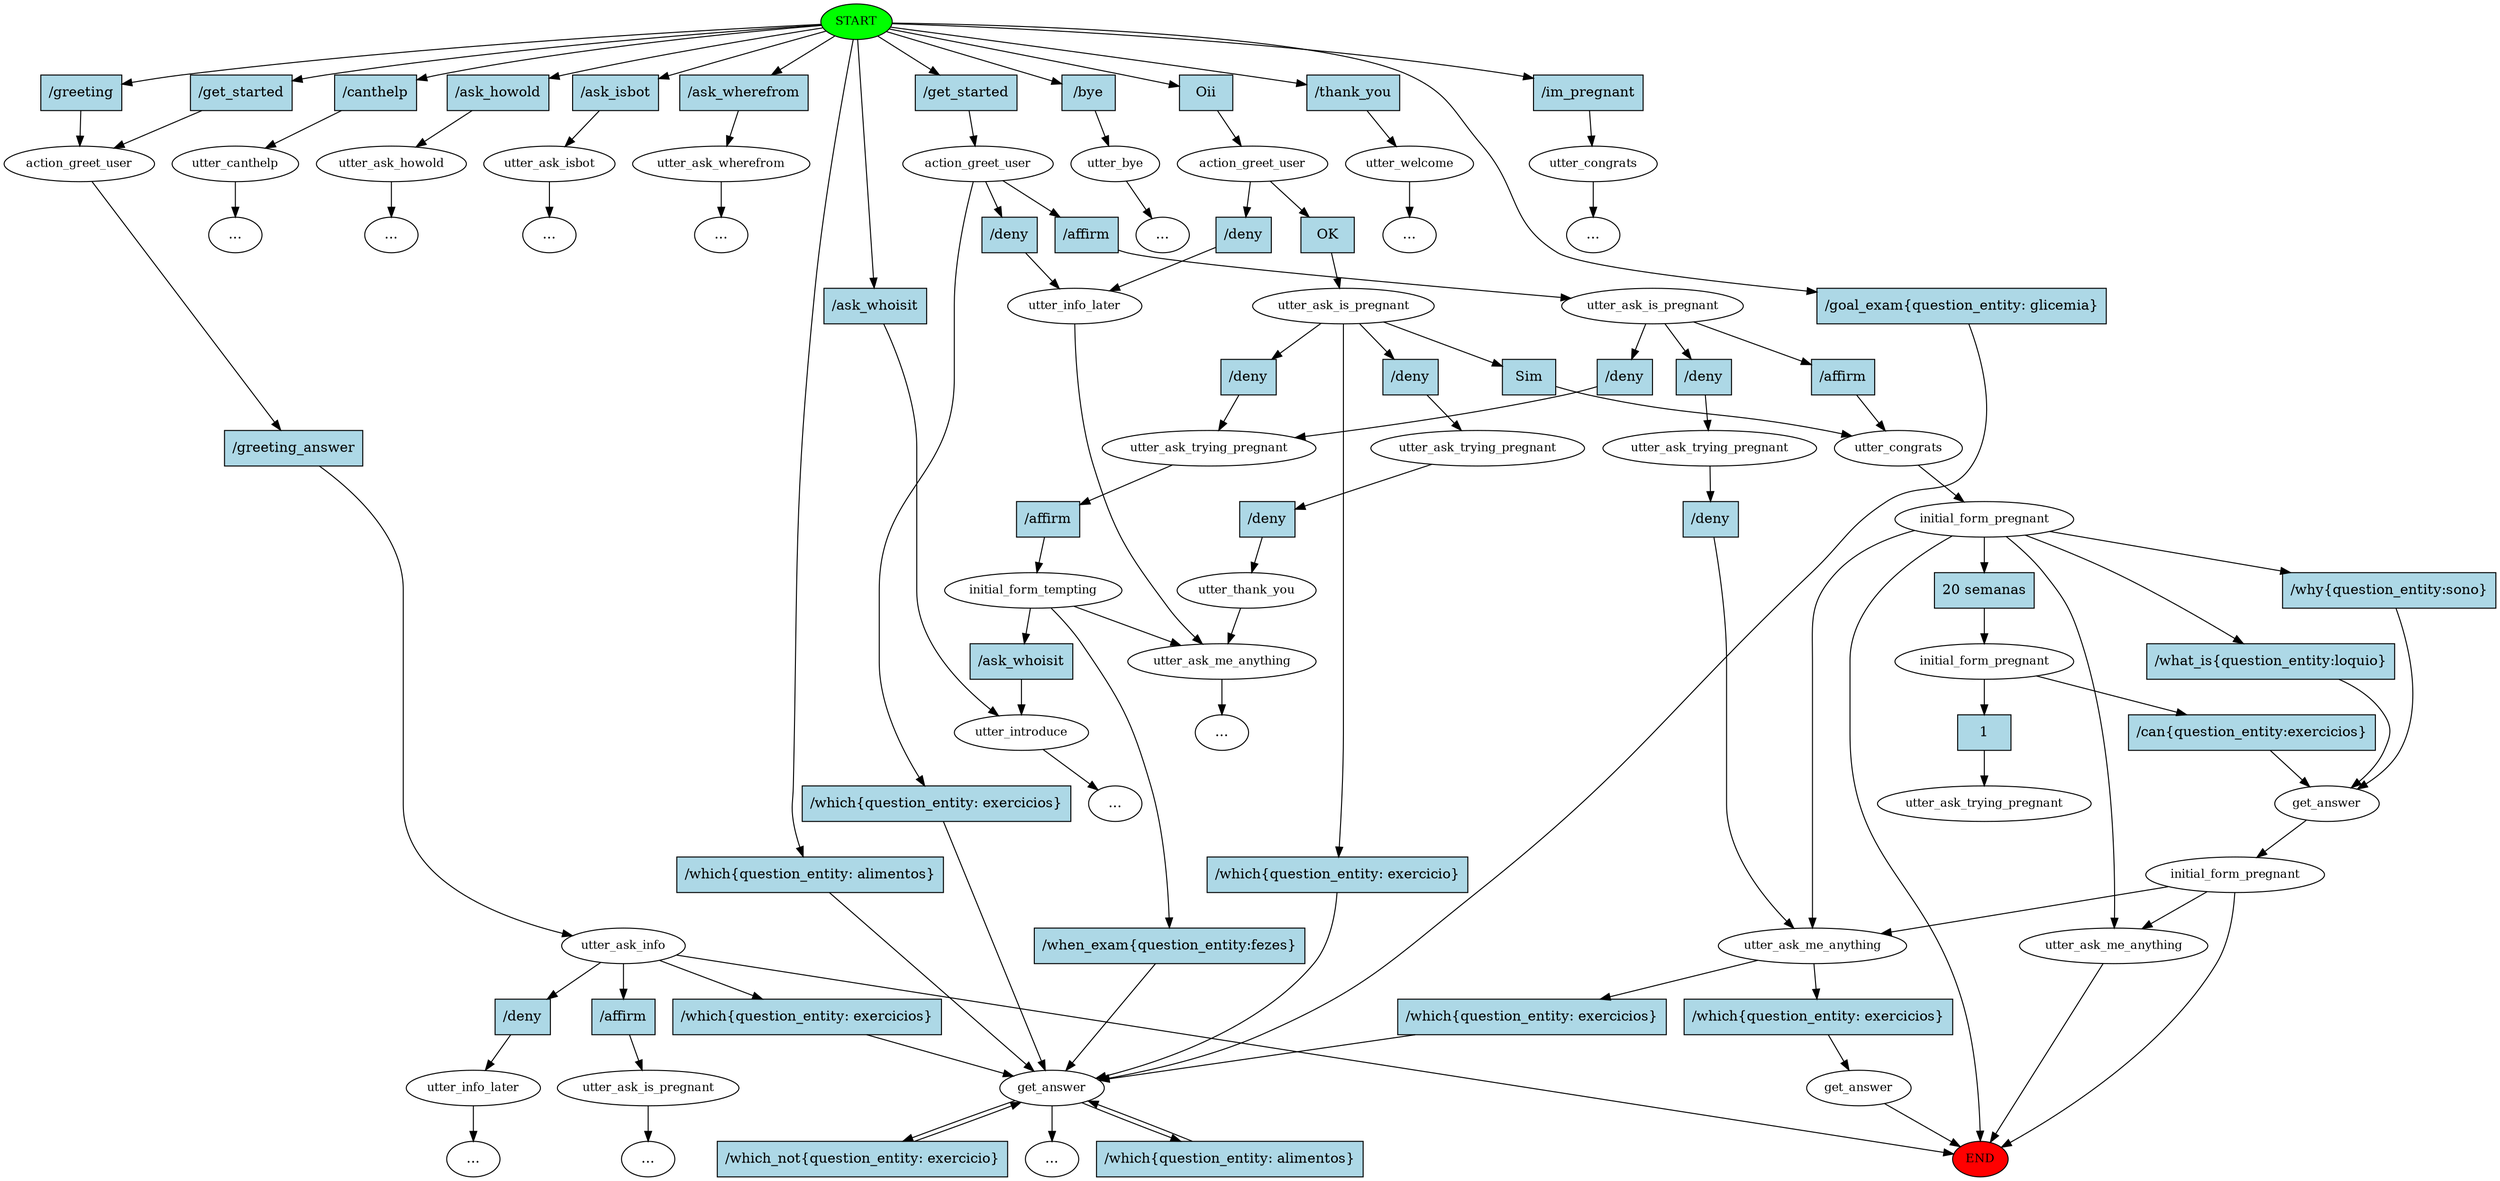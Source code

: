 digraph  {
0 [class="start active", fillcolor=green, fontsize=12, label=START, style=filled];
"-1" [class=end, fillcolor=red, fontsize=12, label=END, style=filled];
1 [class="", fontsize=12, label=action_greet_user];
2 [class="", fontsize=12, label=utter_ask_info];
3 [class="", fontsize=12, label=utter_ask_is_pregnant];
9 [class="", fontsize=12, label=utter_info_later];
"-5" [class=ellipsis, label="..."];
10 [class="", fontsize=12, label=utter_canthelp];
"-6" [class=ellipsis, label="..."];
11 [class="", fontsize=12, label=utter_ask_howold];
"-8" [class=ellipsis, label="..."];
13 [class="", fontsize=12, label=utter_ask_isbot];
"-9" [class=ellipsis, label="..."];
14 [class="", fontsize=12, label=utter_ask_wherefrom];
"-12" [class=ellipsis, label="..."];
17 [class="", fontsize=12, label=action_greet_user];
18 [class="", fontsize=12, label=utter_ask_is_pregnant];
19 [class=active, fontsize=12, label=utter_congrats];
20 [class=active, fontsize=12, label=initial_form_pregnant];
21 [class="", fontsize=12, label=utter_ask_me_anything];
22 [class="", fontsize=12, label=utter_introduce];
29 [class="", fontsize=12, label=utter_bye];
"-16" [class=ellipsis, label="..."];
30 [class="", fontsize=12, label=utter_welcome];
"-17" [class=ellipsis, label="..."];
31 [class="", fontsize=12, label=get_answer];
40 [class="", fontsize=12, label=utter_ask_trying_pregnant];
41 [class="", fontsize=12, label=initial_form_tempting];
42 [class="", fontsize=12, label=utter_ask_me_anything];
43 [class=active, fontsize=12, label=action_greet_user];
44 [class=active, fontsize=12, label=utter_ask_is_pregnant];
50 [class="", fontsize=12, label=utter_congrats];
"-25" [class=ellipsis, label="..."];
59 [class="", fontsize=12, label=get_answer];
60 [class="", fontsize=12, label=initial_form_pregnant];
73 [class="", fontsize=12, label=utter_ask_me_anything];
"-28" [class=ellipsis, label="..."];
85 [class="", fontsize=12, label=utter_ask_trying_pregnant];
"-30" [class=ellipsis, label="..."];
92 [class=active, fontsize=12, label=initial_form_pregnant];
96 [class="", fontsize=12, label=utter_info_later];
103 [class="", fontsize=12, label=get_answer];
111 [class="", fontsize=12, label=utter_ask_trying_pregnant];
112 [class="", fontsize=12, label=utter_thank_you];
"-34" [class=ellipsis, label="..."];
"-35" [class=ellipsis, label="..."];
125 [class="dashed active", fontsize=12, label=utter_ask_trying_pregnant];
126 [class=intent, fillcolor=lightblue, label="/greeting", shape=rect, style=filled];
127 [class=intent, fillcolor=lightblue, label="/get_started", shape=rect, style=filled];
128 [class=intent, fillcolor=lightblue, label="/canthelp", shape=rect, style=filled];
129 [class=intent, fillcolor=lightblue, label="/ask_howold", shape=rect, style=filled];
130 [class=intent, fillcolor=lightblue, label="/ask_isbot", shape=rect, style=filled];
131 [class=intent, fillcolor=lightblue, label="/ask_wherefrom", shape=rect, style=filled];
132 [class=intent, fillcolor=lightblue, label="/get_started", shape=rect, style=filled];
133 [class=intent, fillcolor=lightblue, label="/ask_whoisit", shape=rect, style=filled];
134 [class=intent, fillcolor=lightblue, label="/bye", shape=rect, style=filled];
135 [class=intent, fillcolor=lightblue, label="/thank_you", shape=rect, style=filled];
136 [class=intent, fillcolor=lightblue, label="/which{question_entity: alimentos}", shape=rect, style=filled];
137 [class=intent, fillcolor=lightblue, label="/goal_exam{question_entity: glicemia}", shape=rect, style=filled];
138 [class="intent active", fillcolor=lightblue, label=Oii, shape=rect, style=filled];
139 [class=intent, fillcolor=lightblue, label="/im_pregnant", shape=rect, style=filled];
140 [class=intent, fillcolor=lightblue, label="/greeting_answer", shape=rect, style=filled];
141 [class=intent, fillcolor=lightblue, label="/affirm", shape=rect, style=filled];
142 [class=intent, fillcolor=lightblue, label="/deny", shape=rect, style=filled];
143 [class=intent, fillcolor=lightblue, label="/which{question_entity: exercicios}", shape=rect, style=filled];
144 [class=intent, fillcolor=lightblue, label="/affirm", shape=rect, style=filled];
145 [class=intent, fillcolor=lightblue, label="/deny", shape=rect, style=filled];
146 [class=intent, fillcolor=lightblue, label="/which{question_entity: exercicios}", shape=rect, style=filled];
147 [class=intent, fillcolor=lightblue, label="/affirm", shape=rect, style=filled];
148 [class=intent, fillcolor=lightblue, label="/deny", shape=rect, style=filled];
149 [class=intent, fillcolor=lightblue, label="/deny", shape=rect, style=filled];
150 [class=intent, fillcolor=lightblue, label="/what_is{question_entity:loquio}", shape=rect, style=filled];
151 [class=intent, fillcolor=lightblue, label="/why{question_entity:sono}", shape=rect, style=filled];
152 [class="intent active", fillcolor=lightblue, label="20 semanas", shape=rect, style=filled];
153 [class=intent, fillcolor=lightblue, label="/which{question_entity: alimentos}", shape=rect, style=filled];
154 [class=intent, fillcolor=lightblue, label="/which_not{question_entity: exercicio}", shape=rect, style=filled];
155 [class=intent, fillcolor=lightblue, label="/affirm", shape=rect, style=filled];
156 [class=intent, fillcolor=lightblue, label="/when_exam{question_entity:fezes}", shape=rect, style=filled];
157 [class=intent, fillcolor=lightblue, label="/ask_whoisit", shape=rect, style=filled];
158 [class="intent active", fillcolor=lightblue, label=OK, shape=rect, style=filled];
159 [class=intent, fillcolor=lightblue, label="/deny", shape=rect, style=filled];
160 [class="intent active", fillcolor=lightblue, label=Sim, shape=rect, style=filled];
161 [class=intent, fillcolor=lightblue, label="/deny", shape=rect, style=filled];
162 [class=intent, fillcolor=lightblue, label="/deny", shape=rect, style=filled];
163 [class=intent, fillcolor=lightblue, label="/which{question_entity: exercicio}", shape=rect, style=filled];
164 [class=intent, fillcolor=lightblue, label="/which{question_entity: exercicios}", shape=rect, style=filled];
165 [class=intent, fillcolor=lightblue, label="/which{question_entity: exercicios}", shape=rect, style=filled];
166 [class=intent, fillcolor=lightblue, label="/deny", shape=rect, style=filled];
167 [class=intent, fillcolor=lightblue, label="/can{question_entity:exercicios}", shape=rect, style=filled];
168 [class="intent active", fillcolor=lightblue, label=1, shape=rect, style=filled];
169 [class=intent, fillcolor=lightblue, label="/deny", shape=rect, style=filled];
0 -> 126  [class="", key=0];
0 -> 127  [class="", key=0];
0 -> 128  [class="", key=0];
0 -> 129  [class="", key=0];
0 -> 130  [class="", key=0];
0 -> 131  [class="", key=0];
0 -> 132  [class="", key=0];
0 -> 133  [class="", key=0];
0 -> 134  [class="", key=0];
0 -> 135  [class="", key=0];
0 -> 136  [class="", key=0];
0 -> 137  [class="", key=0];
0 -> 138  [class=active, key=0];
0 -> 139  [class="", key=0];
1 -> 140  [class="", key=0];
2 -> "-1"  [class="", key=NONE, label=""];
2 -> 141  [class="", key=0];
2 -> 142  [class="", key=0];
2 -> 143  [class="", key=0];
3 -> "-35"  [class="", key=NONE, label=""];
9 -> "-5"  [class="", key=NONE, label=""];
10 -> "-6"  [class="", key=NONE, label=""];
11 -> "-8"  [class="", key=NONE, label=""];
13 -> "-9"  [class="", key=NONE, label=""];
14 -> "-12"  [class="", key=NONE, label=""];
17 -> 144  [class="", key=0];
17 -> 145  [class="", key=0];
17 -> 146  [class="", key=0];
18 -> 147  [class="", key=0];
18 -> 148  [class="", key=0];
18 -> 149  [class="", key=0];
19 -> 20  [class=active, key=NONE, label=""];
20 -> 21  [class="", key=NONE, label=""];
20 -> "-1"  [class="", key=NONE, label=""];
20 -> 73  [class="", key=NONE, label=""];
20 -> 150  [class="", key=0];
20 -> 151  [class="", key=0];
20 -> 152  [class=active, key=0];
21 -> "-1"  [class="", key=NONE, label=""];
22 -> "-28"  [class="", key=NONE, label=""];
29 -> "-16"  [class="", key=NONE, label=""];
30 -> "-17"  [class="", key=NONE, label=""];
31 -> "-30"  [class="", key=NONE, label=""];
31 -> 153  [class="", key=0];
31 -> 154  [class="", key=0];
40 -> 155  [class="", key=0];
41 -> 42  [class="", key=NONE, label=""];
41 -> 156  [class="", key=0];
41 -> 157  [class="", key=0];
42 -> "-34"  [class="", key=NONE, label=""];
43 -> 158  [class=active, key=0];
43 -> 159  [class="", key=0];
44 -> 160  [class=active, key=0];
44 -> 161  [class="", key=0];
44 -> 162  [class="", key=0];
44 -> 163  [class="", key=0];
50 -> "-25"  [class="", key=NONE, label=""];
59 -> 60  [class="", key=NONE, label=""];
60 -> 21  [class="", key=NONE, label=""];
60 -> 73  [class="", key=NONE, label=""];
60 -> "-1"  [class="", key=NONE, label=""];
73 -> 164  [class="", key=0];
73 -> 165  [class="", key=0];
85 -> 166  [class="", key=0];
92 -> 167  [class="", key=0];
92 -> 168  [class=active, key=0];
96 -> 42  [class="", key=NONE, label=""];
103 -> "-1"  [class="", key=NONE, label=""];
111 -> 169  [class="", key=0];
112 -> 42  [class="", key=NONE, label=""];
126 -> 1  [class="", key=0];
127 -> 1  [class="", key=0];
128 -> 10  [class="", key=0];
129 -> 11  [class="", key=0];
130 -> 13  [class="", key=0];
131 -> 14  [class="", key=0];
132 -> 17  [class="", key=0];
133 -> 22  [class="", key=0];
134 -> 29  [class="", key=0];
135 -> 30  [class="", key=0];
136 -> 31  [class="", key=0];
137 -> 31  [class="", key=0];
138 -> 43  [class=active, key=0];
139 -> 50  [class="", key=0];
140 -> 2  [class="", key=0];
141 -> 3  [class="", key=0];
142 -> 9  [class="", key=0];
143 -> 31  [class="", key=0];
144 -> 18  [class="", key=0];
145 -> 96  [class="", key=0];
146 -> 31  [class="", key=0];
147 -> 19  [class="", key=0];
148 -> 40  [class="", key=0];
149 -> 85  [class="", key=0];
150 -> 59  [class="", key=0];
151 -> 59  [class="", key=0];
152 -> 92  [class=active, key=0];
153 -> 31  [class="", key=0];
154 -> 31  [class="", key=0];
155 -> 41  [class="", key=0];
156 -> 31  [class="", key=0];
157 -> 22  [class="", key=0];
158 -> 44  [class=active, key=0];
159 -> 96  [class="", key=0];
160 -> 19  [class=active, key=0];
161 -> 40  [class="", key=0];
162 -> 111  [class="", key=0];
163 -> 31  [class="", key=0];
164 -> 31  [class="", key=0];
165 -> 103  [class="", key=0];
166 -> 73  [class="", key=0];
167 -> 59  [class="", key=0];
168 -> 125  [class=active, key=0];
169 -> 112  [class="", key=0];
}
